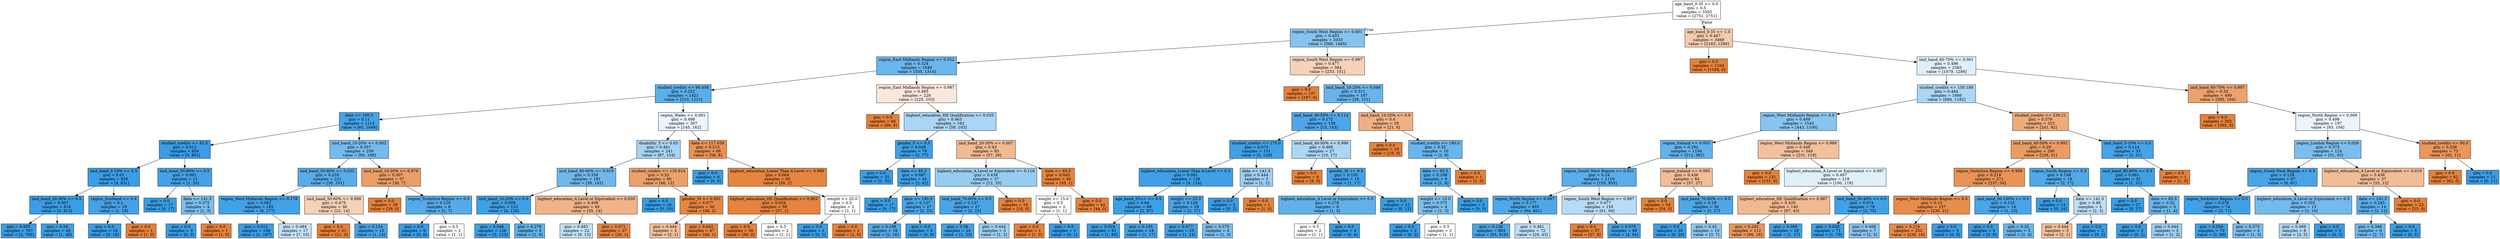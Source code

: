 digraph Tree {
node [shape=box, style="filled", color="black"] ;
0 [label="age_band_0-35 <= 0.0\ngini = 0.5\nsamples = 5502\nvalue = [2751, 2751]", fillcolor="#e5813900"] ;
1 [label="region_South West Region <= 0.001\ngini = 0.403\nsamples = 2033\nvalue = [568, 1465]", fillcolor="#399de59c"] ;
0 -> 1 [labeldistance=2.5, labelangle=45, headlabel="True"] ;
2 [label="region_East Midlands Region <= 0.022\ngini = 0.324\nsamples = 1649\nvalue = [335, 1314]", fillcolor="#399de5be"] ;
1 -> 2 ;
3 [label="studied_credits <= 90.456\ngini = 0.252\nsamples = 1421\nvalue = [210, 1211]", fillcolor="#399de5d3"] ;
2 -> 3 ;
4 [label="date <= 190.5\ngini = 0.11\nsamples = 1114\nvalue = [65, 1049]", fillcolor="#399de5ef"] ;
3 -> 4 ;
5 [label="studied_credits <= 82.5\ngini = 0.012\nsamples = 856\nvalue = [5, 851]", fillcolor="#399de5fe"] ;
4 -> 5 ;
6 [label="imd_band_0-10% <= 0.5\ngini = 0.01\nsamples = 835\nvalue = [4, 831]", fillcolor="#399de5fe"] ;
5 -> 6 ;
7 [label="imd_band_20-30% <= 0.5\ngini = 0.007\nsamples = 816\nvalue = [3, 813]", fillcolor="#399de5fe"] ;
6 -> 7 ;
8 [label="gini = 0.005\nsamples = 767\nvalue = [2, 765]", fillcolor="#399de5fe"] ;
7 -> 8 ;
9 [label="gini = 0.04\nsamples = 49\nvalue = [1, 48]", fillcolor="#399de5fa"] ;
7 -> 9 ;
10 [label="region_Scotland <= 0.5\ngini = 0.1\nsamples = 19\nvalue = [1, 18]", fillcolor="#399de5f1"] ;
6 -> 10 ;
11 [label="gini = 0.0\nsamples = 18\nvalue = [0, 18]", fillcolor="#399de5ff"] ;
10 -> 11 ;
12 [label="gini = 0.0\nsamples = 1\nvalue = [1, 0]", fillcolor="#e58139ff"] ;
10 -> 12 ;
13 [label="imd_band_50-60% <= 0.5\ngini = 0.091\nsamples = 21\nvalue = [1, 20]", fillcolor="#399de5f2"] ;
5 -> 13 ;
14 [label="gini = 0.0\nsamples = 17\nvalue = [0, 17]", fillcolor="#399de5ff"] ;
13 -> 14 ;
15 [label="date <= 141.5\ngini = 0.375\nsamples = 4\nvalue = [1, 3]", fillcolor="#399de5aa"] ;
13 -> 15 ;
16 [label="gini = 0.0\nsamples = 3\nvalue = [0, 3]", fillcolor="#399de5ff"] ;
15 -> 16 ;
17 [label="gini = 0.0\nsamples = 1\nvalue = [1, 0]", fillcolor="#e58139ff"] ;
15 -> 17 ;
18 [label="imd_band_10-20% <= 0.002\ngini = 0.357\nsamples = 258\nvalue = [60, 198]", fillcolor="#399de5b2"] ;
4 -> 18 ;
19 [label="imd_band_50-60% <= 0.032\ngini = 0.235\nsamples = 221\nvalue = [30, 191]", fillcolor="#399de5d7"] ;
18 -> 19 ;
20 [label="region_West Midlands Region <= 0.178\ngini = 0.083\nsamples = 185\nvalue = [8, 177]", fillcolor="#399de5f3"] ;
19 -> 20 ;
21 [label="gini = 0.012\nsamples = 168\nvalue = [1, 167]", fillcolor="#399de5fd"] ;
20 -> 21 ;
22 [label="gini = 0.484\nsamples = 17\nvalue = [7, 10]", fillcolor="#399de54d"] ;
20 -> 22 ;
23 [label="imd_band_50-60% <= 0.998\ngini = 0.475\nsamples = 36\nvalue = [22, 14]", fillcolor="#e581395d"] ;
19 -> 23 ;
24 [label="gini = 0.0\nsamples = 21\nvalue = [21, 0]", fillcolor="#e58139ff"] ;
23 -> 24 ;
25 [label="gini = 0.124\nsamples = 15\nvalue = [1, 14]", fillcolor="#399de5ed"] ;
23 -> 25 ;
26 [label="imd_band_10-20% <= 0.979\ngini = 0.307\nsamples = 37\nvalue = [30, 7]", fillcolor="#e58139c4"] ;
18 -> 26 ;
27 [label="gini = 0.0\nsamples = 29\nvalue = [29, 0]", fillcolor="#e58139ff"] ;
26 -> 27 ;
28 [label="region_Yorkshire Region <= 0.5\ngini = 0.219\nsamples = 8\nvalue = [1, 7]", fillcolor="#399de5db"] ;
26 -> 28 ;
29 [label="gini = 0.0\nsamples = 6\nvalue = [0, 6]", fillcolor="#399de5ff"] ;
28 -> 29 ;
30 [label="gini = 0.5\nsamples = 2\nvalue = [1, 1]", fillcolor="#e5813900"] ;
28 -> 30 ;
31 [label="region_Wales <= 0.001\ngini = 0.498\nsamples = 307\nvalue = [145, 162]", fillcolor="#399de51b"] ;
3 -> 31 ;
32 [label="disability_Y <= 0.03\ngini = 0.461\nsamples = 241\nvalue = [87, 154]", fillcolor="#399de56f"] ;
31 -> 32 ;
33 [label="imd_band_80-90% <= 0.019\ngini = 0.338\nsamples = 181\nvalue = [39, 142]", fillcolor="#399de5b9"] ;
32 -> 33 ;
34 [label="imd_band_10-20% <= 0.5\ngini = 0.059\nsamples = 132\nvalue = [4, 128]", fillcolor="#399de5f7"] ;
33 -> 34 ;
35 [label="gini = 0.046\nsamples = 126\nvalue = [3, 123]", fillcolor="#399de5f9"] ;
34 -> 35 ;
36 [label="gini = 0.278\nsamples = 6\nvalue = [1, 5]", fillcolor="#399de5cc"] ;
34 -> 36 ;
37 [label="highest_education_A Level or Equivalent <= 0.035\ngini = 0.408\nsamples = 49\nvalue = [35, 14]", fillcolor="#e5813999"] ;
33 -> 37 ;
38 [label="gini = 0.483\nsamples = 22\nvalue = [9, 13]", fillcolor="#399de54e"] ;
37 -> 38 ;
39 [label="gini = 0.071\nsamples = 27\nvalue = [26, 1]", fillcolor="#e58139f5"] ;
37 -> 39 ;
40 [label="studied_credits <= 135.914\ngini = 0.32\nsamples = 60\nvalue = [48, 12]", fillcolor="#e58139bf"] ;
32 -> 40 ;
41 [label="gini = 0.0\nsamples = 10\nvalue = [0, 10]", fillcolor="#399de5ff"] ;
40 -> 41 ;
42 [label="gender_M <= 0.001\ngini = 0.077\nsamples = 50\nvalue = [48, 2]", fillcolor="#e58139f4"] ;
40 -> 42 ;
43 [label="gini = 0.444\nsamples = 3\nvalue = [2, 1]", fillcolor="#e581397f"] ;
42 -> 43 ;
44 [label="gini = 0.042\nsamples = 47\nvalue = [46, 1]", fillcolor="#e58139f9"] ;
42 -> 44 ;
45 [label="date <= 117.039\ngini = 0.213\nsamples = 66\nvalue = [58, 8]", fillcolor="#e58139dc"] ;
31 -> 45 ;
46 [label="gini = 0.0\nsamples = 6\nvalue = [0, 6]", fillcolor="#399de5ff"] ;
45 -> 46 ;
47 [label="highest_education_Lower Than A Level <= 0.999\ngini = 0.064\nsamples = 60\nvalue = [58, 2]", fillcolor="#e58139f6"] ;
45 -> 47 ;
48 [label="highest_education_HE Qualification <= 0.962\ngini = 0.034\nsamples = 58\nvalue = [57, 1]", fillcolor="#e58139fb"] ;
47 -> 48 ;
49 [label="gini = 0.0\nsamples = 56\nvalue = [56, 0]", fillcolor="#e58139ff"] ;
48 -> 49 ;
50 [label="gini = 0.5\nsamples = 2\nvalue = [1, 1]", fillcolor="#e5813900"] ;
48 -> 50 ;
51 [label="weight <= 25.0\ngini = 0.5\nsamples = 2\nvalue = [1, 1]", fillcolor="#e5813900"] ;
47 -> 51 ;
52 [label="gini = 0.0\nsamples = 1\nvalue = [0, 1]", fillcolor="#399de5ff"] ;
51 -> 52 ;
53 [label="gini = 0.0\nsamples = 1\nvalue = [1, 0]", fillcolor="#e58139ff"] ;
51 -> 53 ;
54 [label="region_East Midlands Region <= 0.987\ngini = 0.495\nsamples = 228\nvalue = [125, 103]", fillcolor="#e581392d"] ;
2 -> 54 ;
55 [label="gini = 0.0\nsamples = 66\nvalue = [66, 0]", fillcolor="#e58139ff"] ;
54 -> 55 ;
56 [label="highest_education_HE Qualification <= 0.035\ngini = 0.463\nsamples = 162\nvalue = [59, 103]", fillcolor="#399de56d"] ;
54 -> 56 ;
57 [label="gender_F <= 0.5\ngini = 0.049\nsamples = 79\nvalue = [2, 77]", fillcolor="#399de5f8"] ;
56 -> 57 ;
58 [label="gini = 0.0\nsamples = 35\nvalue = [0, 35]", fillcolor="#399de5ff"] ;
57 -> 58 ;
59 [label="date <= 85.5\ngini = 0.087\nsamples = 44\nvalue = [2, 42]", fillcolor="#399de5f3"] ;
57 -> 59 ;
60 [label="gini = 0.0\nsamples = 17\nvalue = [0, 17]", fillcolor="#399de5ff"] ;
59 -> 60 ;
61 [label="date <= 190.5\ngini = 0.137\nsamples = 27\nvalue = [2, 25]", fillcolor="#399de5eb"] ;
59 -> 61 ;
62 [label="gini = 0.198\nsamples = 18\nvalue = [2, 16]", fillcolor="#399de5df"] ;
61 -> 62 ;
63 [label="gini = 0.0\nsamples = 9\nvalue = [0, 9]", fillcolor="#399de5ff"] ;
61 -> 63 ;
64 [label="imd_band_20-30% <= 0.007\ngini = 0.43\nsamples = 83\nvalue = [57, 26]", fillcolor="#e581398b"] ;
56 -> 64 ;
65 [label="highest_education_A Level or Equivalent <= 0.116\ngini = 0.438\nsamples = 37\nvalue = [12, 25]", fillcolor="#399de585"] ;
64 -> 65 ;
66 [label="imd_band_70-80% <= 0.5\ngini = 0.137\nsamples = 27\nvalue = [2, 25]", fillcolor="#399de5eb"] ;
65 -> 66 ;
67 [label="gini = 0.08\nsamples = 24\nvalue = [1, 23]", fillcolor="#399de5f4"] ;
66 -> 67 ;
68 [label="gini = 0.444\nsamples = 3\nvalue = [1, 2]", fillcolor="#399de57f"] ;
66 -> 68 ;
69 [label="gini = 0.0\nsamples = 10\nvalue = [10, 0]", fillcolor="#e58139ff"] ;
65 -> 69 ;
70 [label="date <= 85.5\ngini = 0.043\nsamples = 46\nvalue = [45, 1]", fillcolor="#e58139f9"] ;
64 -> 70 ;
71 [label="weight <= 15.0\ngini = 0.5\nsamples = 2\nvalue = [1, 1]", fillcolor="#e5813900"] ;
70 -> 71 ;
72 [label="gini = 0.0\nsamples = 1\nvalue = [1, 0]", fillcolor="#e58139ff"] ;
71 -> 72 ;
73 [label="gini = 0.0\nsamples = 1\nvalue = [0, 1]", fillcolor="#399de5ff"] ;
71 -> 73 ;
74 [label="gini = 0.0\nsamples = 44\nvalue = [44, 0]", fillcolor="#e58139ff"] ;
70 -> 74 ;
75 [label="region_South West Region <= 0.997\ngini = 0.477\nsamples = 384\nvalue = [233, 151]", fillcolor="#e581395a"] ;
1 -> 75 ;
76 [label="gini = 0.0\nsamples = 197\nvalue = [197, 0]", fillcolor="#e58139ff"] ;
75 -> 76 ;
77 [label="imd_band_10-20% <= 0.048\ngini = 0.311\nsamples = 187\nvalue = [36, 151]", fillcolor="#399de5c2"] ;
75 -> 77 ;
78 [label="imd_band_40-50% <= 0.114\ngini = 0.172\nsamples = 158\nvalue = [15, 143]", fillcolor="#399de5e4"] ;
77 -> 78 ;
79 [label="studied_credits <= 175.0\ngini = 0.073\nsamples = 131\nvalue = [5, 126]", fillcolor="#399de5f5"] ;
78 -> 79 ;
80 [label="highest_education_Lower Than A Level <= 0.5\ngini = 0.061\nsamples = 128\nvalue = [4, 124]", fillcolor="#399de5f7"] ;
79 -> 80 ;
81 [label="age_band_55<= <= 0.5\ngini = 0.04\nsamples = 99\nvalue = [2, 97]", fillcolor="#399de5fa"] ;
80 -> 81 ;
82 [label="gini = 0.024\nsamples = 81\nvalue = [1, 80]", fillcolor="#399de5fc"] ;
81 -> 82 ;
83 [label="gini = 0.105\nsamples = 18\nvalue = [1, 17]", fillcolor="#399de5f0"] ;
81 -> 83 ;
84 [label="weight <= 25.0\ngini = 0.128\nsamples = 29\nvalue = [2, 27]", fillcolor="#399de5ec"] ;
80 -> 84 ;
85 [label="gini = 0.077\nsamples = 25\nvalue = [1, 24]", fillcolor="#399de5f4"] ;
84 -> 85 ;
86 [label="gini = 0.375\nsamples = 4\nvalue = [1, 3]", fillcolor="#399de5aa"] ;
84 -> 86 ;
87 [label="date <= 141.5\ngini = 0.444\nsamples = 3\nvalue = [1, 2]", fillcolor="#399de57f"] ;
79 -> 87 ;
88 [label="gini = 0.0\nsamples = 2\nvalue = [0, 2]", fillcolor="#399de5ff"] ;
87 -> 88 ;
89 [label="gini = 0.0\nsamples = 1\nvalue = [1, 0]", fillcolor="#e58139ff"] ;
87 -> 89 ;
90 [label="imd_band_40-50% <= 0.996\ngini = 0.466\nsamples = 27\nvalue = [10, 17]", fillcolor="#399de569"] ;
78 -> 90 ;
91 [label="gini = 0.0\nsamples = 9\nvalue = [9, 0]", fillcolor="#e58139ff"] ;
90 -> 91 ;
92 [label="gender_M <= 0.5\ngini = 0.105\nsamples = 18\nvalue = [1, 17]", fillcolor="#399de5f0"] ;
90 -> 92 ;
93 [label="highest_education_A Level or Equivalent <= 0.5\ngini = 0.278\nsamples = 6\nvalue = [1, 5]", fillcolor="#399de5cc"] ;
92 -> 93 ;
94 [label="gini = 0.5\nsamples = 2\nvalue = [1, 1]", fillcolor="#e5813900"] ;
93 -> 94 ;
95 [label="gini = 0.0\nsamples = 4\nvalue = [0, 4]", fillcolor="#399de5ff"] ;
93 -> 95 ;
96 [label="gini = 0.0\nsamples = 12\nvalue = [0, 12]", fillcolor="#399de5ff"] ;
92 -> 96 ;
97 [label="imd_band_10-20% <= 0.9\ngini = 0.4\nsamples = 29\nvalue = [21, 8]", fillcolor="#e581399e"] ;
77 -> 97 ;
98 [label="gini = 0.0\nsamples = 19\nvalue = [19, 0]", fillcolor="#e58139ff"] ;
97 -> 98 ;
99 [label="studied_credits <= 180.0\ngini = 0.32\nsamples = 10\nvalue = [2, 8]", fillcolor="#399de5bf"] ;
97 -> 99 ;
100 [label="date <= 85.5\ngini = 0.198\nsamples = 9\nvalue = [1, 8]", fillcolor="#399de5df"] ;
99 -> 100 ;
101 [label="weight <= 15.0\ngini = 0.375\nsamples = 4\nvalue = [1, 3]", fillcolor="#399de5aa"] ;
100 -> 101 ;
102 [label="gini = 0.0\nsamples = 2\nvalue = [0, 2]", fillcolor="#399de5ff"] ;
101 -> 102 ;
103 [label="gini = 0.5\nsamples = 2\nvalue = [1, 1]", fillcolor="#e5813900"] ;
101 -> 103 ;
104 [label="gini = 0.0\nsamples = 5\nvalue = [0, 5]", fillcolor="#399de5ff"] ;
100 -> 104 ;
105 [label="gini = 0.0\nsamples = 1\nvalue = [1, 0]", fillcolor="#e58139ff"] ;
99 -> 105 ;
106 [label="age_band_0-35 <= 1.0\ngini = 0.467\nsamples = 3469\nvalue = [2183, 1286]", fillcolor="#e5813969"] ;
0 -> 106 [labeldistance=2.5, labelangle=-45, headlabel="False"] ;
107 [label="gini = 0.0\nsamples = 1104\nvalue = [1104, 0]", fillcolor="#e58139ff"] ;
106 -> 107 ;
108 [label="imd_band_60-70% <= 0.001\ngini = 0.496\nsamples = 2365\nvalue = [1079, 1286]", fillcolor="#399de529"] ;
106 -> 108 ;
109 [label="studied_credits <= 150.188\ngini = 0.464\nsamples = 1866\nvalue = [684, 1182]", fillcolor="#399de56b"] ;
108 -> 109 ;
110 [label="region_West Midlands Region <= 0.0\ngini = 0.409\nsamples = 1543\nvalue = [443, 1100]", fillcolor="#399de598"] ;
109 -> 110 ;
111 [label="region_Ireland <= 0.003\ngini = 0.292\nsamples = 1194\nvalue = [212, 982]", fillcolor="#399de5c8"] ;
110 -> 111 ;
112 [label="region_South West Region <= 0.021\ngini = 0.24\nsamples = 1110\nvalue = [155, 955]", fillcolor="#399de5d6"] ;
111 -> 112 ;
113 [label="region_North Region <= 0.087\ngini = 0.177\nsamples = 955\nvalue = [94, 861]", fillcolor="#399de5e3"] ;
112 -> 113 ;
114 [label="gini = 0.136\nsamples = 883\nvalue = [65, 818]", fillcolor="#399de5eb"] ;
113 -> 114 ;
115 [label="gini = 0.481\nsamples = 72\nvalue = [29, 43]", fillcolor="#399de553"] ;
113 -> 115 ;
116 [label="region_South West Region <= 0.997\ngini = 0.477\nsamples = 155\nvalue = [61, 94]", fillcolor="#399de55a"] ;
112 -> 116 ;
117 [label="gini = 0.0\nsamples = 57\nvalue = [57, 0]", fillcolor="#e58139ff"] ;
116 -> 117 ;
118 [label="gini = 0.078\nsamples = 98\nvalue = [4, 94]", fillcolor="#399de5f4"] ;
116 -> 118 ;
119 [label="region_Ireland <= 0.985\ngini = 0.436\nsamples = 84\nvalue = [57, 27]", fillcolor="#e5813986"] ;
111 -> 119 ;
120 [label="gini = 0.0\nsamples = 54\nvalue = [54, 0]", fillcolor="#e58139ff"] ;
119 -> 120 ;
121 [label="imd_band_70-80% <= 0.5\ngini = 0.18\nsamples = 30\nvalue = [3, 27]", fillcolor="#399de5e3"] ;
119 -> 121 ;
122 [label="gini = 0.0\nsamples = 20\nvalue = [0, 20]", fillcolor="#399de5ff"] ;
121 -> 122 ;
123 [label="gini = 0.42\nsamples = 10\nvalue = [3, 7]", fillcolor="#399de592"] ;
121 -> 123 ;
124 [label="region_West Midlands Region <= 0.989\ngini = 0.448\nsamples = 349\nvalue = [231, 118]", fillcolor="#e581397d"] ;
110 -> 124 ;
125 [label="gini = 0.0\nsamples = 131\nvalue = [131, 0]", fillcolor="#e58139ff"] ;
124 -> 125 ;
126 [label="highest_education_A Level or Equivalent <= 0.997\ngini = 0.497\nsamples = 218\nvalue = [100, 118]", fillcolor="#399de527"] ;
124 -> 126 ;
127 [label="highest_education_HE Qualification <= 0.987\ngini = 0.426\nsamples = 140\nvalue = [97, 43]", fillcolor="#e581398e"] ;
126 -> 127 ;
128 [label="gini = 0.245\nsamples = 112\nvalue = [96, 16]", fillcolor="#e58139d4"] ;
127 -> 128 ;
129 [label="gini = 0.069\nsamples = 28\nvalue = [1, 27]", fillcolor="#399de5f6"] ;
127 -> 129 ;
130 [label="imd_band_30-40% <= 0.5\ngini = 0.074\nsamples = 78\nvalue = [3, 75]", fillcolor="#399de5f5"] ;
126 -> 130 ;
131 [label="gini = 0.028\nsamples = 71\nvalue = [1, 70]", fillcolor="#399de5fb"] ;
130 -> 131 ;
132 [label="gini = 0.408\nsamples = 7\nvalue = [2, 5]", fillcolor="#399de599"] ;
130 -> 132 ;
133 [label="studied_credits <= 239.21\ngini = 0.379\nsamples = 323\nvalue = [241, 82]", fillcolor="#e58139a8"] ;
109 -> 133 ;
134 [label="imd_band_40-50% <= 0.992\ngini = 0.29\nsamples = 290\nvalue = [239, 51]", fillcolor="#e58139c9"] ;
133 -> 134 ;
135 [label="region_Yorkshire Region <= 0.998\ngini = 0.219\nsamples = 271\nvalue = [237, 34]", fillcolor="#e58139da"] ;
134 -> 135 ;
136 [label="region_West Midlands Region <= 0.5\ngini = 0.15\nsamples = 257\nvalue = [236, 21]", fillcolor="#e58139e8"] ;
135 -> 136 ;
137 [label="gini = 0.119\nsamples = 252\nvalue = [236, 16]", fillcolor="#e58139ee"] ;
136 -> 137 ;
138 [label="gini = 0.0\nsamples = 5\nvalue = [0, 5]", fillcolor="#399de5ff"] ;
136 -> 138 ;
139 [label="imd_band_90-100% <= 0.5\ngini = 0.133\nsamples = 14\nvalue = [1, 13]", fillcolor="#399de5eb"] ;
135 -> 139 ;
140 [label="gini = 0.0\nsamples = 9\nvalue = [0, 9]", fillcolor="#399de5ff"] ;
139 -> 140 ;
141 [label="gini = 0.32\nsamples = 5\nvalue = [1, 4]", fillcolor="#399de5bf"] ;
139 -> 141 ;
142 [label="region_South Region <= 0.5\ngini = 0.188\nsamples = 19\nvalue = [2, 17]", fillcolor="#399de5e1"] ;
134 -> 142 ;
143 [label="gini = 0.0\nsamples = 14\nvalue = [0, 14]", fillcolor="#399de5ff"] ;
142 -> 143 ;
144 [label="date <= 141.5\ngini = 0.48\nsamples = 5\nvalue = [2, 3]", fillcolor="#399de555"] ;
142 -> 144 ;
145 [label="gini = 0.444\nsamples = 3\nvalue = [2, 1]", fillcolor="#e581397f"] ;
144 -> 145 ;
146 [label="gini = 0.0\nsamples = 2\nvalue = [0, 2]", fillcolor="#399de5ff"] ;
144 -> 146 ;
147 [label="imd_band_0-10% <= 0.5\ngini = 0.114\nsamples = 33\nvalue = [2, 31]", fillcolor="#399de5ef"] ;
133 -> 147 ;
148 [label="imd_band_80-90% <= 0.5\ngini = 0.061\nsamples = 32\nvalue = [1, 31]", fillcolor="#399de5f7"] ;
147 -> 148 ;
149 [label="gini = 0.0\nsamples = 27\nvalue = [0, 27]", fillcolor="#399de5ff"] ;
148 -> 149 ;
150 [label="date <= 85.5\ngini = 0.32\nsamples = 5\nvalue = [1, 4]", fillcolor="#399de5bf"] ;
148 -> 150 ;
151 [label="gini = 0.0\nsamples = 2\nvalue = [0, 2]", fillcolor="#399de5ff"] ;
150 -> 151 ;
152 [label="gini = 0.444\nsamples = 3\nvalue = [1, 2]", fillcolor="#399de57f"] ;
150 -> 152 ;
153 [label="gini = 0.0\nsamples = 1\nvalue = [1, 0]", fillcolor="#e58139ff"] ;
147 -> 153 ;
154 [label="imd_band_60-70% <= 0.997\ngini = 0.33\nsamples = 499\nvalue = [395, 104]", fillcolor="#e58139bc"] ;
108 -> 154 ;
155 [label="gini = 0.0\nsamples = 302\nvalue = [302, 0]", fillcolor="#e58139ff"] ;
154 -> 155 ;
156 [label="region_North Region <= 0.006\ngini = 0.498\nsamples = 197\nvalue = [93, 104]", fillcolor="#399de51b"] ;
154 -> 156 ;
157 [label="region_London Region <= 0.026\ngini = 0.375\nsamples = 124\nvalue = [31, 93]", fillcolor="#399de5aa"] ;
156 -> 157 ;
158 [label="region_South West Region <= 0.5\ngini = 0.128\nsamples = 87\nvalue = [6, 81]", fillcolor="#399de5ec"] ;
157 -> 158 ;
159 [label="region_Yorkshire Region <= 0.5\ngini = 0.078\nsamples = 74\nvalue = [3, 71]", fillcolor="#399de5f4"] ;
158 -> 159 ;
160 [label="gini = 0.056\nsamples = 70\nvalue = [2, 68]", fillcolor="#399de5f8"] ;
159 -> 160 ;
161 [label="gini = 0.375\nsamples = 4\nvalue = [1, 3]", fillcolor="#399de5aa"] ;
159 -> 161 ;
162 [label="highest_education_A Level or Equivalent <= 0.5\ngini = 0.355\nsamples = 13\nvalue = [3, 10]", fillcolor="#399de5b3"] ;
158 -> 162 ;
163 [label="gini = 0.469\nsamples = 8\nvalue = [3, 5]", fillcolor="#399de566"] ;
162 -> 163 ;
164 [label="gini = 0.0\nsamples = 5\nvalue = [0, 5]", fillcolor="#399de5ff"] ;
162 -> 164 ;
165 [label="highest_education_A Level or Equivalent <= 0.019\ngini = 0.438\nsamples = 37\nvalue = [25, 12]", fillcolor="#e5813985"] ;
157 -> 165 ;
166 [label="date <= 141.5\ngini = 0.245\nsamples = 14\nvalue = [2, 12]", fillcolor="#399de5d4"] ;
165 -> 166 ;
167 [label="gini = 0.346\nsamples = 9\nvalue = [2, 7]", fillcolor="#399de5b6"] ;
166 -> 167 ;
168 [label="gini = 0.0\nsamples = 5\nvalue = [0, 5]", fillcolor="#399de5ff"] ;
166 -> 168 ;
169 [label="gini = 0.0\nsamples = 23\nvalue = [23, 0]", fillcolor="#e58139ff"] ;
165 -> 169 ;
170 [label="studied_credits <= 90.0\ngini = 0.256\nsamples = 73\nvalue = [62, 11]", fillcolor="#e58139d2"] ;
156 -> 170 ;
171 [label="gini = 0.0\nsamples = 62\nvalue = [62, 0]", fillcolor="#e58139ff"] ;
170 -> 171 ;
172 [label="gini = 0.0\nsamples = 11\nvalue = [0, 11]", fillcolor="#399de5ff"] ;
170 -> 172 ;
}